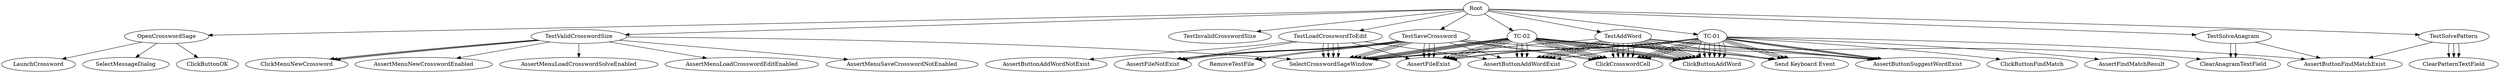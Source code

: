 // TC <-> LK
digraph {
	Root
	OpenCrosswordSage
		Root -> OpenCrosswordSage
		OpenCrosswordSage -> LaunchCrossword
		OpenCrosswordSage -> SelectMessageDialog
		OpenCrosswordSage -> ClickButtonOK
	TestValidCrosswordSize
		Root -> TestValidCrosswordSize
		TestValidCrosswordSize -> SelectCrosswordSageWindow
		TestValidCrosswordSize -> AssertMenuNewCrosswordEnabled
		TestValidCrosswordSize -> AssertMenuLoadCrosswordSolveEnabled
		TestValidCrosswordSize -> AssertMenuLoadCrosswordEditEnabled
		TestValidCrosswordSize -> AssertMenuSaveCrosswordNotEnabled
		TestValidCrosswordSize -> ClickMenuNewCrossword
		TestValidCrosswordSize -> ClickMenuNewCrossword
		TestValidCrosswordSize -> ClickMenuNewCrossword
	TestInvalidCrosswordSize
		Root -> TestInvalidCrosswordSize
	TestAddWord
		Root -> TestAddWord
		TestAddWord -> SelectCrosswordSageWindow
		TestAddWord -> AssertButtonAddWordExist
		TestAddWord -> ClickButtonAddWord
		TestAddWord -> AssertButtonSuggestWordExist
		TestAddWord -> ClickCrosswordCell
		TestAddWord -> AssertButtonAddWordExist
		TestAddWord -> ClickButtonAddWord
		TestAddWord -> AssertButtonSuggestWordExist
		TestAddWord -> AssertButtonAddWordExist
		TestAddWord -> ClickButtonAddWord
		TestAddWord -> ClickCrosswordCell
		TestAddWord -> AssertButtonAddWordExist
		TestAddWord -> ClickButtonAddWord
		TestAddWord -> "Send Keyboard Event"
		TestAddWord -> AssertButtonAddWordExist
		TestAddWord -> ClickButtonAddWord
		TestAddWord -> ClickCrosswordCell
		TestAddWord -> ClickCrosswordCell
		TestAddWord -> ClickCrosswordCell
	TestSaveCrossword
		Root -> TestSaveCrossword
		TestSaveCrossword -> AssertFileNotExist
		TestSaveCrossword -> SelectCrosswordSageWindow
		TestSaveCrossword -> AssertFileExist
		TestSaveCrossword -> SelectCrosswordSageWindow
		TestSaveCrossword -> AssertFileExist
		TestSaveCrossword -> RemoveTestFile
		TestSaveCrossword -> AssertFileNotExist
		TestSaveCrossword -> SelectCrosswordSageWindow
		TestSaveCrossword -> AssertButtonAddWordExist
		TestSaveCrossword -> ClickButtonAddWord
		TestSaveCrossword -> ClickCrosswordCell
		TestSaveCrossword -> ClickCrosswordCell
		TestSaveCrossword -> AssertFileExist
		TestSaveCrossword -> RemoveTestFile
		TestSaveCrossword -> AssertFileNotExist
	TestLoadCrosswordToEdit
		Root -> TestLoadCrosswordToEdit
		TestLoadCrosswordToEdit -> AssertFileNotExist
		TestLoadCrosswordToEdit -> SelectCrosswordSageWindow
		TestLoadCrosswordToEdit -> SelectCrosswordSageWindow
		TestLoadCrosswordToEdit -> AssertButtonAddWordNotExist
		TestLoadCrosswordToEdit -> AssertFileExist
		TestLoadCrosswordToEdit -> SelectCrosswordSageWindow
		TestLoadCrosswordToEdit -> SelectCrosswordSageWindow
		TestLoadCrosswordToEdit -> AssertButtonAddWordExist
	TestSolvePattern
		Root -> TestSolvePattern
		TestSolvePattern -> AssertButtonFindMatchExist
		TestSolvePattern -> ClearPatternTextField
		TestSolvePattern -> ClearPatternTextField
		TestSolvePattern -> ClearPatternTextField
	TestSolveAnagram
		Root -> TestSolveAnagram
		TestSolveAnagram -> AssertButtonFindMatchExist
		TestSolveAnagram -> ClearAnagramTextField
		TestSolveAnagram -> ClearAnagramTextField
	"TC-01"
		Root -> "TC-01"
		"TC-01" -> SelectCrosswordSageWindow
		"TC-01" -> AssertButtonAddWordExist
		"TC-01" -> ClickButtonAddWord
		"TC-01" -> ClickButtonAddWord
		"TC-01" -> "Send Keyboard Event"
		"TC-01" -> ClickButtonAddWord
		"TC-01" -> "Send Keyboard Event"
		"TC-01" -> ClickCrosswordCell
		"TC-01" -> ClickButtonAddWord
		"TC-01" -> "Send Keyboard Event"
		"TC-01" -> AssertButtonSuggestWordExist
		"TC-01" -> ClickCrosswordCell
		"TC-01" -> ClickButtonAddWord
		"TC-01" -> AssertButtonSuggestWordExist
		"TC-01" -> ClickCrosswordCell
		"TC-01" -> AssertFileExist
		"TC-01" -> AssertButtonFindMatchExist
		"TC-01" -> ClickButtonFindMatch
		"TC-01" -> AssertFindMatchResult
		"TC-01" -> SelectCrosswordSageWindow
		"TC-01" -> ClickButtonAddWord
		"TC-01" -> AssertButtonSuggestWordExist
		"TC-01" -> ClickCrosswordCell
		"TC-01" -> AssertFileExist
	"TC-02"
		Root -> "TC-02"
		"TC-02" -> ClearAnagramTextField
		"TC-02" -> AssertFileExist
		"TC-02" -> SelectCrosswordSageWindow
		"TC-02" -> SelectCrosswordSageWindow
		"TC-02" -> AssertButtonAddWordExist
		"TC-02" -> ClickButtonAddWord
		"TC-02" -> ClickButtonAddWord
		"TC-02" -> "Send Keyboard Event"
		"TC-02" -> ClickButtonAddWord
		"TC-02" -> ClickCrosswordCell
		"TC-02" -> ClickCrosswordCell
		"TC-02" -> SelectCrosswordSageWindow
		"TC-02" -> AssertButtonAddWordExist
		"TC-02" -> ClickCrosswordCell
		"TC-02" -> AssertButtonSuggestWordExist
		"TC-02" -> ClickCrosswordCell
		"TC-02" -> SelectCrosswordSageWindow
		"TC-02" -> AssertButtonAddWordExist
		"TC-02" -> ClickButtonAddWord
		"TC-02" -> "Send Keyboard Event"
		"TC-02" -> SelectCrosswordSageWindow
		"TC-02" -> AssertFileExist
		"TC-02" -> AssertFileExist
		"TC-02" -> AssertFileExist
}